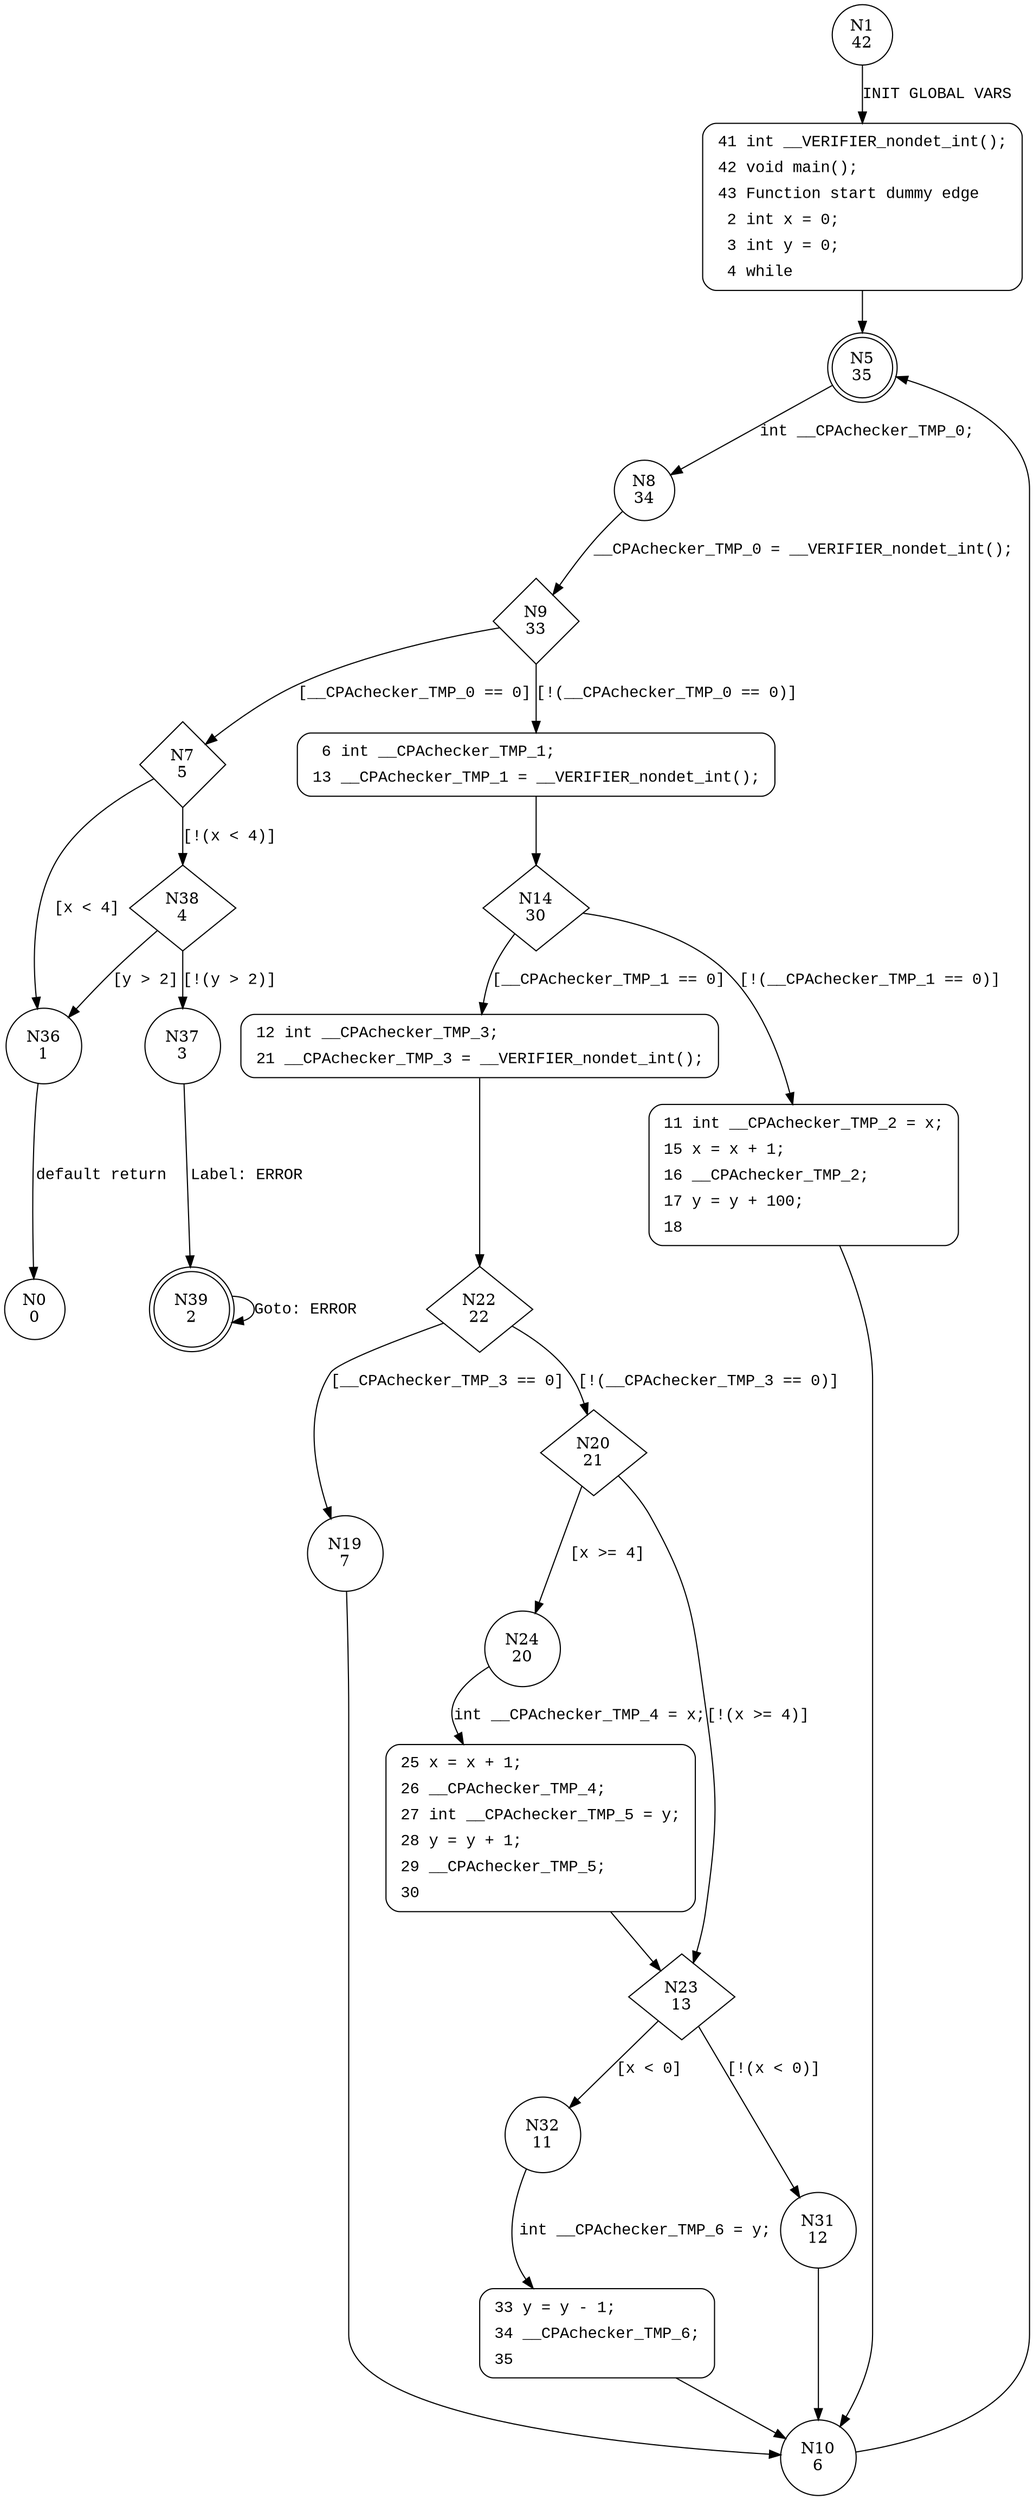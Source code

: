 digraph main {
1 [shape="circle" label="N1\n42"]
41 [shape="circle" label="N41\n41"]
5 [shape="doublecircle" label="N5\n35"]
8 [shape="circle" label="N8\n34"]
9 [shape="diamond" label="N9\n33"]
7 [shape="diamond" label="N7\n5"]
6 [shape="circle" label="N6\n32"]
14 [shape="diamond" label="N14\n30"]
12 [shape="circle" label="N12\n24"]
11 [shape="circle" label="N11\n29"]
10 [shape="circle" label="N10\n6"]
22 [shape="diamond" label="N22\n22"]
19 [shape="circle" label="N19\n7"]
20 [shape="diamond" label="N20\n21"]
24 [shape="circle" label="N24\n20"]
23 [shape="diamond" label="N23\n13"]
32 [shape="circle" label="N32\n11"]
31 [shape="circle" label="N31\n12"]
33 [shape="circle" label="N33\n10"]
25 [shape="circle" label="N25\n19"]
36 [shape="circle" label="N36\n1"]
38 [shape="diamond" label="N38\n4"]
37 [shape="circle" label="N37\n3"]
39 [shape="doublecircle" label="N39\n2"]
0 [shape="circle" label="N0\n0"]
41 [style="filled,bold" penwidth="1" fillcolor="white" fontname="Courier New" shape="Mrecord" label=<<table border="0" cellborder="0" cellpadding="3" bgcolor="white"><tr><td align="right">41</td><td align="left">int __VERIFIER_nondet_int();</td></tr><tr><td align="right">42</td><td align="left">void main();</td></tr><tr><td align="right">43</td><td align="left">Function start dummy edge</td></tr><tr><td align="right">2</td><td align="left">int x = 0;</td></tr><tr><td align="right">3</td><td align="left">int y = 0;</td></tr><tr><td align="right">4</td><td align="left">while</td></tr></table>>]
41 -> 5[label=""]
6 [style="filled,bold" penwidth="1" fillcolor="white" fontname="Courier New" shape="Mrecord" label=<<table border="0" cellborder="0" cellpadding="3" bgcolor="white"><tr><td align="right">6</td><td align="left">int __CPAchecker_TMP_1;</td></tr><tr><td align="right">13</td><td align="left">__CPAchecker_TMP_1 = __VERIFIER_nondet_int();</td></tr></table>>]
6 -> 14[label=""]
11 [style="filled,bold" penwidth="1" fillcolor="white" fontname="Courier New" shape="Mrecord" label=<<table border="0" cellborder="0" cellpadding="3" bgcolor="white"><tr><td align="right">11</td><td align="left">int __CPAchecker_TMP_2 = x;</td></tr><tr><td align="right">15</td><td align="left">x = x + 1;</td></tr><tr><td align="right">16</td><td align="left">__CPAchecker_TMP_2;</td></tr><tr><td align="right">17</td><td align="left">y = y + 100;</td></tr><tr><td align="right">18</td><td align="left"></td></tr></table>>]
11 -> 10[label=""]
12 [style="filled,bold" penwidth="1" fillcolor="white" fontname="Courier New" shape="Mrecord" label=<<table border="0" cellborder="0" cellpadding="3" bgcolor="white"><tr><td align="right">12</td><td align="left">int __CPAchecker_TMP_3;</td></tr><tr><td align="right">21</td><td align="left">__CPAchecker_TMP_3 = __VERIFIER_nondet_int();</td></tr></table>>]
12 -> 22[label=""]
33 [style="filled,bold" penwidth="1" fillcolor="white" fontname="Courier New" shape="Mrecord" label=<<table border="0" cellborder="0" cellpadding="3" bgcolor="white"><tr><td align="right">33</td><td align="left">y = y - 1;</td></tr><tr><td align="right">34</td><td align="left">__CPAchecker_TMP_6;</td></tr><tr><td align="right">35</td><td align="left"></td></tr></table>>]
33 -> 10[label=""]
25 [style="filled,bold" penwidth="1" fillcolor="white" fontname="Courier New" shape="Mrecord" label=<<table border="0" cellborder="0" cellpadding="3" bgcolor="white"><tr><td align="right">25</td><td align="left">x = x + 1;</td></tr><tr><td align="right">26</td><td align="left">__CPAchecker_TMP_4;</td></tr><tr><td align="right">27</td><td align="left">int __CPAchecker_TMP_5 = y;</td></tr><tr><td align="right">28</td><td align="left">y = y + 1;</td></tr><tr><td align="right">29</td><td align="left">__CPAchecker_TMP_5;</td></tr><tr><td align="right">30</td><td align="left"></td></tr></table>>]
25 -> 23[label=""]
1 -> 41 [label="INIT GLOBAL VARS" fontname="Courier New"]
5 -> 8 [label="int __CPAchecker_TMP_0;" fontname="Courier New"]
9 -> 7 [label="[__CPAchecker_TMP_0 == 0]" fontname="Courier New"]
9 -> 6 [label="[!(__CPAchecker_TMP_0 == 0)]" fontname="Courier New"]
14 -> 12 [label="[__CPAchecker_TMP_1 == 0]" fontname="Courier New"]
14 -> 11 [label="[!(__CPAchecker_TMP_1 == 0)]" fontname="Courier New"]
10 -> 5 [label="" fontname="Courier New"]
22 -> 19 [label="[__CPAchecker_TMP_3 == 0]" fontname="Courier New"]
22 -> 20 [label="[!(__CPAchecker_TMP_3 == 0)]" fontname="Courier New"]
20 -> 24 [label="[x >= 4]" fontname="Courier New"]
20 -> 23 [label="[!(x >= 4)]" fontname="Courier New"]
23 -> 32 [label="[x < 0]" fontname="Courier New"]
23 -> 31 [label="[!(x < 0)]" fontname="Courier New"]
32 -> 33 [label="int __CPAchecker_TMP_6 = y;" fontname="Courier New"]
24 -> 25 [label="int __CPAchecker_TMP_4 = x;" fontname="Courier New"]
19 -> 10 [label="" fontname="Courier New"]
7 -> 36 [label="[x < 4]" fontname="Courier New"]
7 -> 38 [label="[!(x < 4)]" fontname="Courier New"]
38 -> 36 [label="[y > 2]" fontname="Courier New"]
38 -> 37 [label="[!(y > 2)]" fontname="Courier New"]
39 -> 39 [label="Goto: ERROR" fontname="Courier New"]
36 -> 0 [label="default return" fontname="Courier New"]
8 -> 9 [label="__CPAchecker_TMP_0 = __VERIFIER_nondet_int();" fontname="Courier New"]
31 -> 10 [label="" fontname="Courier New"]
37 -> 39 [label="Label: ERROR" fontname="Courier New"]
}